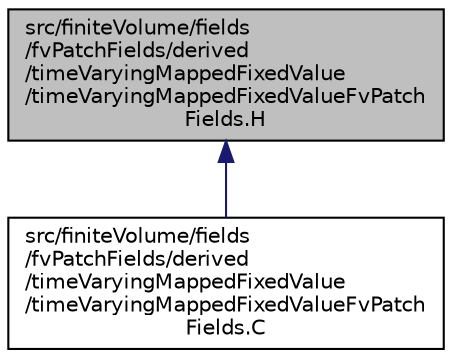 digraph "src/finiteVolume/fields/fvPatchFields/derived/timeVaryingMappedFixedValue/timeVaryingMappedFixedValueFvPatchFields.H"
{
  bgcolor="transparent";
  edge [fontname="Helvetica",fontsize="10",labelfontname="Helvetica",labelfontsize="10"];
  node [fontname="Helvetica",fontsize="10",shape=record];
  Node1 [label="src/finiteVolume/fields\l/fvPatchFields/derived\l/timeVaryingMappedFixedValue\l/timeVaryingMappedFixedValueFvPatch\lFields.H",height=0.2,width=0.4,color="black", fillcolor="grey75", style="filled", fontcolor="black"];
  Node1 -> Node2 [dir="back",color="midnightblue",fontsize="10",style="solid",fontname="Helvetica"];
  Node2 [label="src/finiteVolume/fields\l/fvPatchFields/derived\l/timeVaryingMappedFixedValue\l/timeVaryingMappedFixedValueFvPatch\lFields.C",height=0.2,width=0.4,color="black",URL="$a05623.html"];
}

